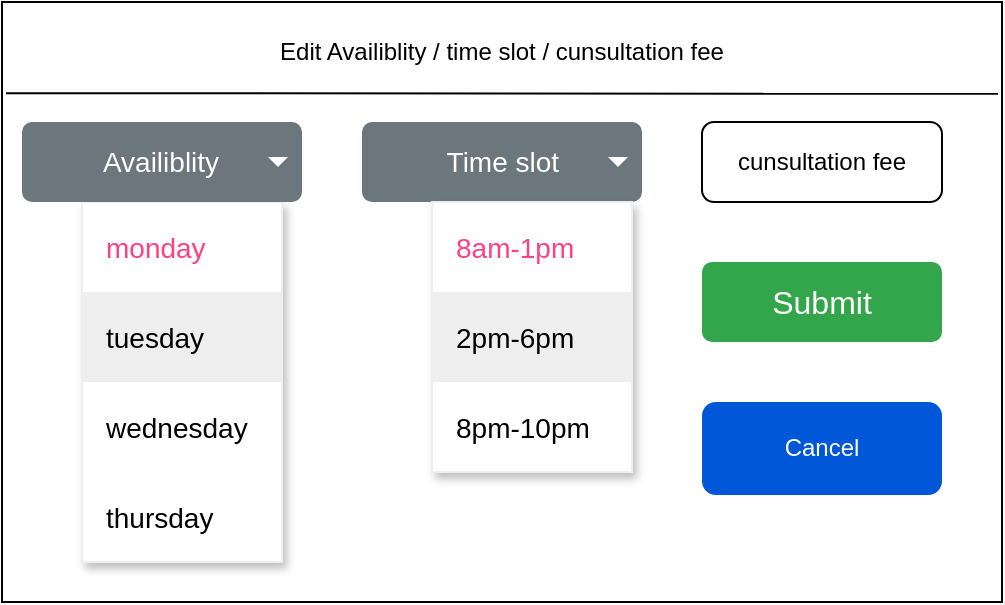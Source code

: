 <mxfile version="27.0.9">
  <diagram name="Page-1" id="qXtZdb6DTVXsfz27bQQe">
    <mxGraphModel dx="933" dy="559" grid="1" gridSize="10" guides="1" tooltips="1" connect="1" arrows="1" fold="1" page="1" pageScale="1" pageWidth="850" pageHeight="1100" math="0" shadow="0">
      <root>
        <mxCell id="0" />
        <mxCell id="1" parent="0" />
        <mxCell id="0HAS5p0zxuj-SVKJWitP-1" value="" style="rounded=0;whiteSpace=wrap;html=1;" vertex="1" parent="1">
          <mxGeometry x="160" y="120" width="500" height="300" as="geometry" />
        </mxCell>
        <mxCell id="0HAS5p0zxuj-SVKJWitP-2" value="Edit Availiblity / time slot / cunsultation fee" style="text;html=1;align=center;verticalAlign=middle;whiteSpace=wrap;rounded=0;" vertex="1" parent="1">
          <mxGeometry x="180" y="130" width="460" height="30" as="geometry" />
        </mxCell>
        <mxCell id="0HAS5p0zxuj-SVKJWitP-3" value="" style="endArrow=none;html=1;rounded=0;exitX=0.004;exitY=0.152;exitDx=0;exitDy=0;exitPerimeter=0;entryX=0.996;entryY=0.153;entryDx=0;entryDy=0;entryPerimeter=0;" edge="1" parent="1" source="0HAS5p0zxuj-SVKJWitP-1" target="0HAS5p0zxuj-SVKJWitP-1">
          <mxGeometry width="50" height="50" relative="1" as="geometry">
            <mxPoint x="400" y="320" as="sourcePoint" />
            <mxPoint x="450" y="270" as="targetPoint" />
          </mxGeometry>
        </mxCell>
        <mxCell id="0HAS5p0zxuj-SVKJWitP-4" value="" style="swimlane;shape=rect;strokeColor=#eeeeee;fillColor=#ffffff;fontColor=#000000;fontStyle=0;childLayout=stackLayout;horizontal=1;startSize=0;horizontalStack=0;resizeParent=1;resizeParentMax=0;resizeLast=0;collapsible=0;marginBottom=0;whiteSpace=wrap;html=1;shadow=1;" vertex="1" parent="1">
          <mxGeometry x="200" y="220" width="100" height="180" as="geometry" />
        </mxCell>
        <mxCell id="0HAS5p0zxuj-SVKJWitP-5" value="monday" style="text;strokeColor=none;align=left;verticalAlign=middle;spacingLeft=10;spacingRight=10;overflow=hidden;points=[[0,0.5],[1,0.5]];portConstraint=eastwest;rotatable=0;whiteSpace=wrap;html=1;shape=mxgraph.bootstrap.topButton;rSize=3;fillColor=none;fontSize=14;fontColor=#FF4081;" vertex="1" parent="0HAS5p0zxuj-SVKJWitP-4">
          <mxGeometry width="100" height="45" as="geometry" />
        </mxCell>
        <mxCell id="0HAS5p0zxuj-SVKJWitP-6" value="tuesday" style="text;strokeColor=none;align=left;verticalAlign=middle;spacingLeft=10;spacingRight=10;overflow=hidden;points=[[0,0.5],[1,0.5]];portConstraint=eastwest;rotatable=0;whiteSpace=wrap;html=1;rSize=5;fillColor=#EEEEEE;fontColor=inherit;fontSize=14;" vertex="1" parent="0HAS5p0zxuj-SVKJWitP-4">
          <mxGeometry y="45" width="100" height="45" as="geometry" />
        </mxCell>
        <mxCell id="0HAS5p0zxuj-SVKJWitP-7" value="wednesday" style="text;strokeColor=none;align=left;verticalAlign=middle;spacingLeft=10;spacingRight=10;overflow=hidden;points=[[0,0.5],[1,0.5]];portConstraint=eastwest;rotatable=0;whiteSpace=wrap;html=1;rSize=5;fillColor=none;fontColor=inherit;fontSize=14;" vertex="1" parent="0HAS5p0zxuj-SVKJWitP-4">
          <mxGeometry y="90" width="100" height="45" as="geometry" />
        </mxCell>
        <mxCell id="0HAS5p0zxuj-SVKJWitP-8" value="thursday" style="text;strokeColor=none;align=left;verticalAlign=middle;spacingLeft=10;spacingRight=10;overflow=hidden;points=[[0,0.5],[1,0.5]];portConstraint=eastwest;rotatable=0;whiteSpace=wrap;html=1;shape=mxgraph.bootstrap.bottomButton;rSize=5;fillColor=none;fontColor=inherit;fontSize=14;" vertex="1" parent="0HAS5p0zxuj-SVKJWitP-4">
          <mxGeometry y="135" width="100" height="45" as="geometry" />
        </mxCell>
        <mxCell id="0HAS5p0zxuj-SVKJWitP-9" value="Availiblity&amp;nbsp; &amp;nbsp; &amp;nbsp;" style="html=1;shadow=0;dashed=0;shape=mxgraph.bootstrap.rrect;rSize=5;strokeColor=none;strokeWidth=1;fillColor=#6C767D;fontColor=#ffffff;whiteSpace=wrap;align=right;verticalAlign=middle;fontStyle=0;fontSize=14;spacingRight=20;" vertex="1" parent="1">
          <mxGeometry x="170" y="180" width="140" height="40" as="geometry" />
        </mxCell>
        <mxCell id="0HAS5p0zxuj-SVKJWitP-10" value="" style="shape=triangle;direction=south;fillColor=#ffffff;strokeColor=none;perimeter=none;" vertex="1" parent="0HAS5p0zxuj-SVKJWitP-9">
          <mxGeometry x="1" y="0.5" width="10" height="5" relative="1" as="geometry">
            <mxPoint x="-17" y="-2.5" as="offset" />
          </mxGeometry>
        </mxCell>
        <mxCell id="0HAS5p0zxuj-SVKJWitP-11" value="Time slot&amp;nbsp; &amp;nbsp; &amp;nbsp;" style="html=1;shadow=0;dashed=0;shape=mxgraph.bootstrap.rrect;rSize=5;strokeColor=none;strokeWidth=1;fillColor=#6C767D;fontColor=#ffffff;whiteSpace=wrap;align=right;verticalAlign=middle;fontStyle=0;fontSize=14;spacingRight=20;" vertex="1" parent="1">
          <mxGeometry x="340" y="180" width="140" height="40" as="geometry" />
        </mxCell>
        <mxCell id="0HAS5p0zxuj-SVKJWitP-12" value="" style="shape=triangle;direction=south;fillColor=#ffffff;strokeColor=none;perimeter=none;" vertex="1" parent="0HAS5p0zxuj-SVKJWitP-11">
          <mxGeometry x="1" y="0.5" width="10" height="5" relative="1" as="geometry">
            <mxPoint x="-17" y="-2.5" as="offset" />
          </mxGeometry>
        </mxCell>
        <mxCell id="0HAS5p0zxuj-SVKJWitP-23" value="" style="swimlane;shape=rect;strokeColor=#eeeeee;fillColor=#ffffff;fontColor=#000000;fontStyle=0;childLayout=stackLayout;horizontal=1;startSize=0;horizontalStack=0;resizeParent=1;resizeParentMax=0;resizeLast=0;collapsible=0;marginBottom=0;whiteSpace=wrap;html=1;shadow=1;" vertex="1" parent="1">
          <mxGeometry x="375" y="220" width="100" height="135" as="geometry" />
        </mxCell>
        <mxCell id="0HAS5p0zxuj-SVKJWitP-24" value="8am-1pm" style="text;strokeColor=none;align=left;verticalAlign=middle;spacingLeft=10;spacingRight=10;overflow=hidden;points=[[0,0.5],[1,0.5]];portConstraint=eastwest;rotatable=0;whiteSpace=wrap;html=1;shape=mxgraph.bootstrap.topButton;rSize=3;fillColor=none;fontSize=14;fontColor=#FF4081;" vertex="1" parent="0HAS5p0zxuj-SVKJWitP-23">
          <mxGeometry width="100" height="45" as="geometry" />
        </mxCell>
        <mxCell id="0HAS5p0zxuj-SVKJWitP-25" value="2pm-6pm" style="text;strokeColor=none;align=left;verticalAlign=middle;spacingLeft=10;spacingRight=10;overflow=hidden;points=[[0,0.5],[1,0.5]];portConstraint=eastwest;rotatable=0;whiteSpace=wrap;html=1;rSize=5;fillColor=#EEEEEE;fontColor=inherit;fontSize=14;" vertex="1" parent="0HAS5p0zxuj-SVKJWitP-23">
          <mxGeometry y="45" width="100" height="45" as="geometry" />
        </mxCell>
        <mxCell id="0HAS5p0zxuj-SVKJWitP-26" value="8pm-10pm" style="text;strokeColor=none;align=left;verticalAlign=middle;spacingLeft=10;spacingRight=10;overflow=hidden;points=[[0,0.5],[1,0.5]];portConstraint=eastwest;rotatable=0;whiteSpace=wrap;html=1;rSize=5;fillColor=none;fontColor=inherit;fontSize=14;" vertex="1" parent="0HAS5p0zxuj-SVKJWitP-23">
          <mxGeometry y="90" width="100" height="45" as="geometry" />
        </mxCell>
        <mxCell id="0HAS5p0zxuj-SVKJWitP-28" value="" style="rounded=1;whiteSpace=wrap;html=1;" vertex="1" parent="1">
          <mxGeometry x="510" y="180" width="120" height="40" as="geometry" />
        </mxCell>
        <mxCell id="0HAS5p0zxuj-SVKJWitP-29" value="cunsultation fee" style="text;html=1;align=center;verticalAlign=middle;whiteSpace=wrap;rounded=0;" vertex="1" parent="1">
          <mxGeometry x="520" y="185" width="100" height="30" as="geometry" />
        </mxCell>
        <mxCell id="0HAS5p0zxuj-SVKJWitP-30" value="Cancel" style="rounded=1;fillColor=#0057D8;strokeColor=none;html=1;whiteSpace=wrap;fontColor=#ffffff;align=center;verticalAlign=middle;fontStyle=0;fontSize=12;sketch=0;" vertex="1" parent="1">
          <mxGeometry x="510" y="320" width="120" height="46.5" as="geometry" />
        </mxCell>
        <mxCell id="0HAS5p0zxuj-SVKJWitP-31" value="Submit" style="html=1;shadow=0;dashed=0;shape=mxgraph.bootstrap.rrect;rSize=5;strokeColor=none;strokeWidth=1;fillColor=#33A64C;fontColor=#FFFFFF;whiteSpace=wrap;align=center;verticalAlign=middle;spacingLeft=0;fontStyle=0;fontSize=16;spacing=5;" vertex="1" parent="1">
          <mxGeometry x="510" y="250" width="120" height="40" as="geometry" />
        </mxCell>
      </root>
    </mxGraphModel>
  </diagram>
</mxfile>
